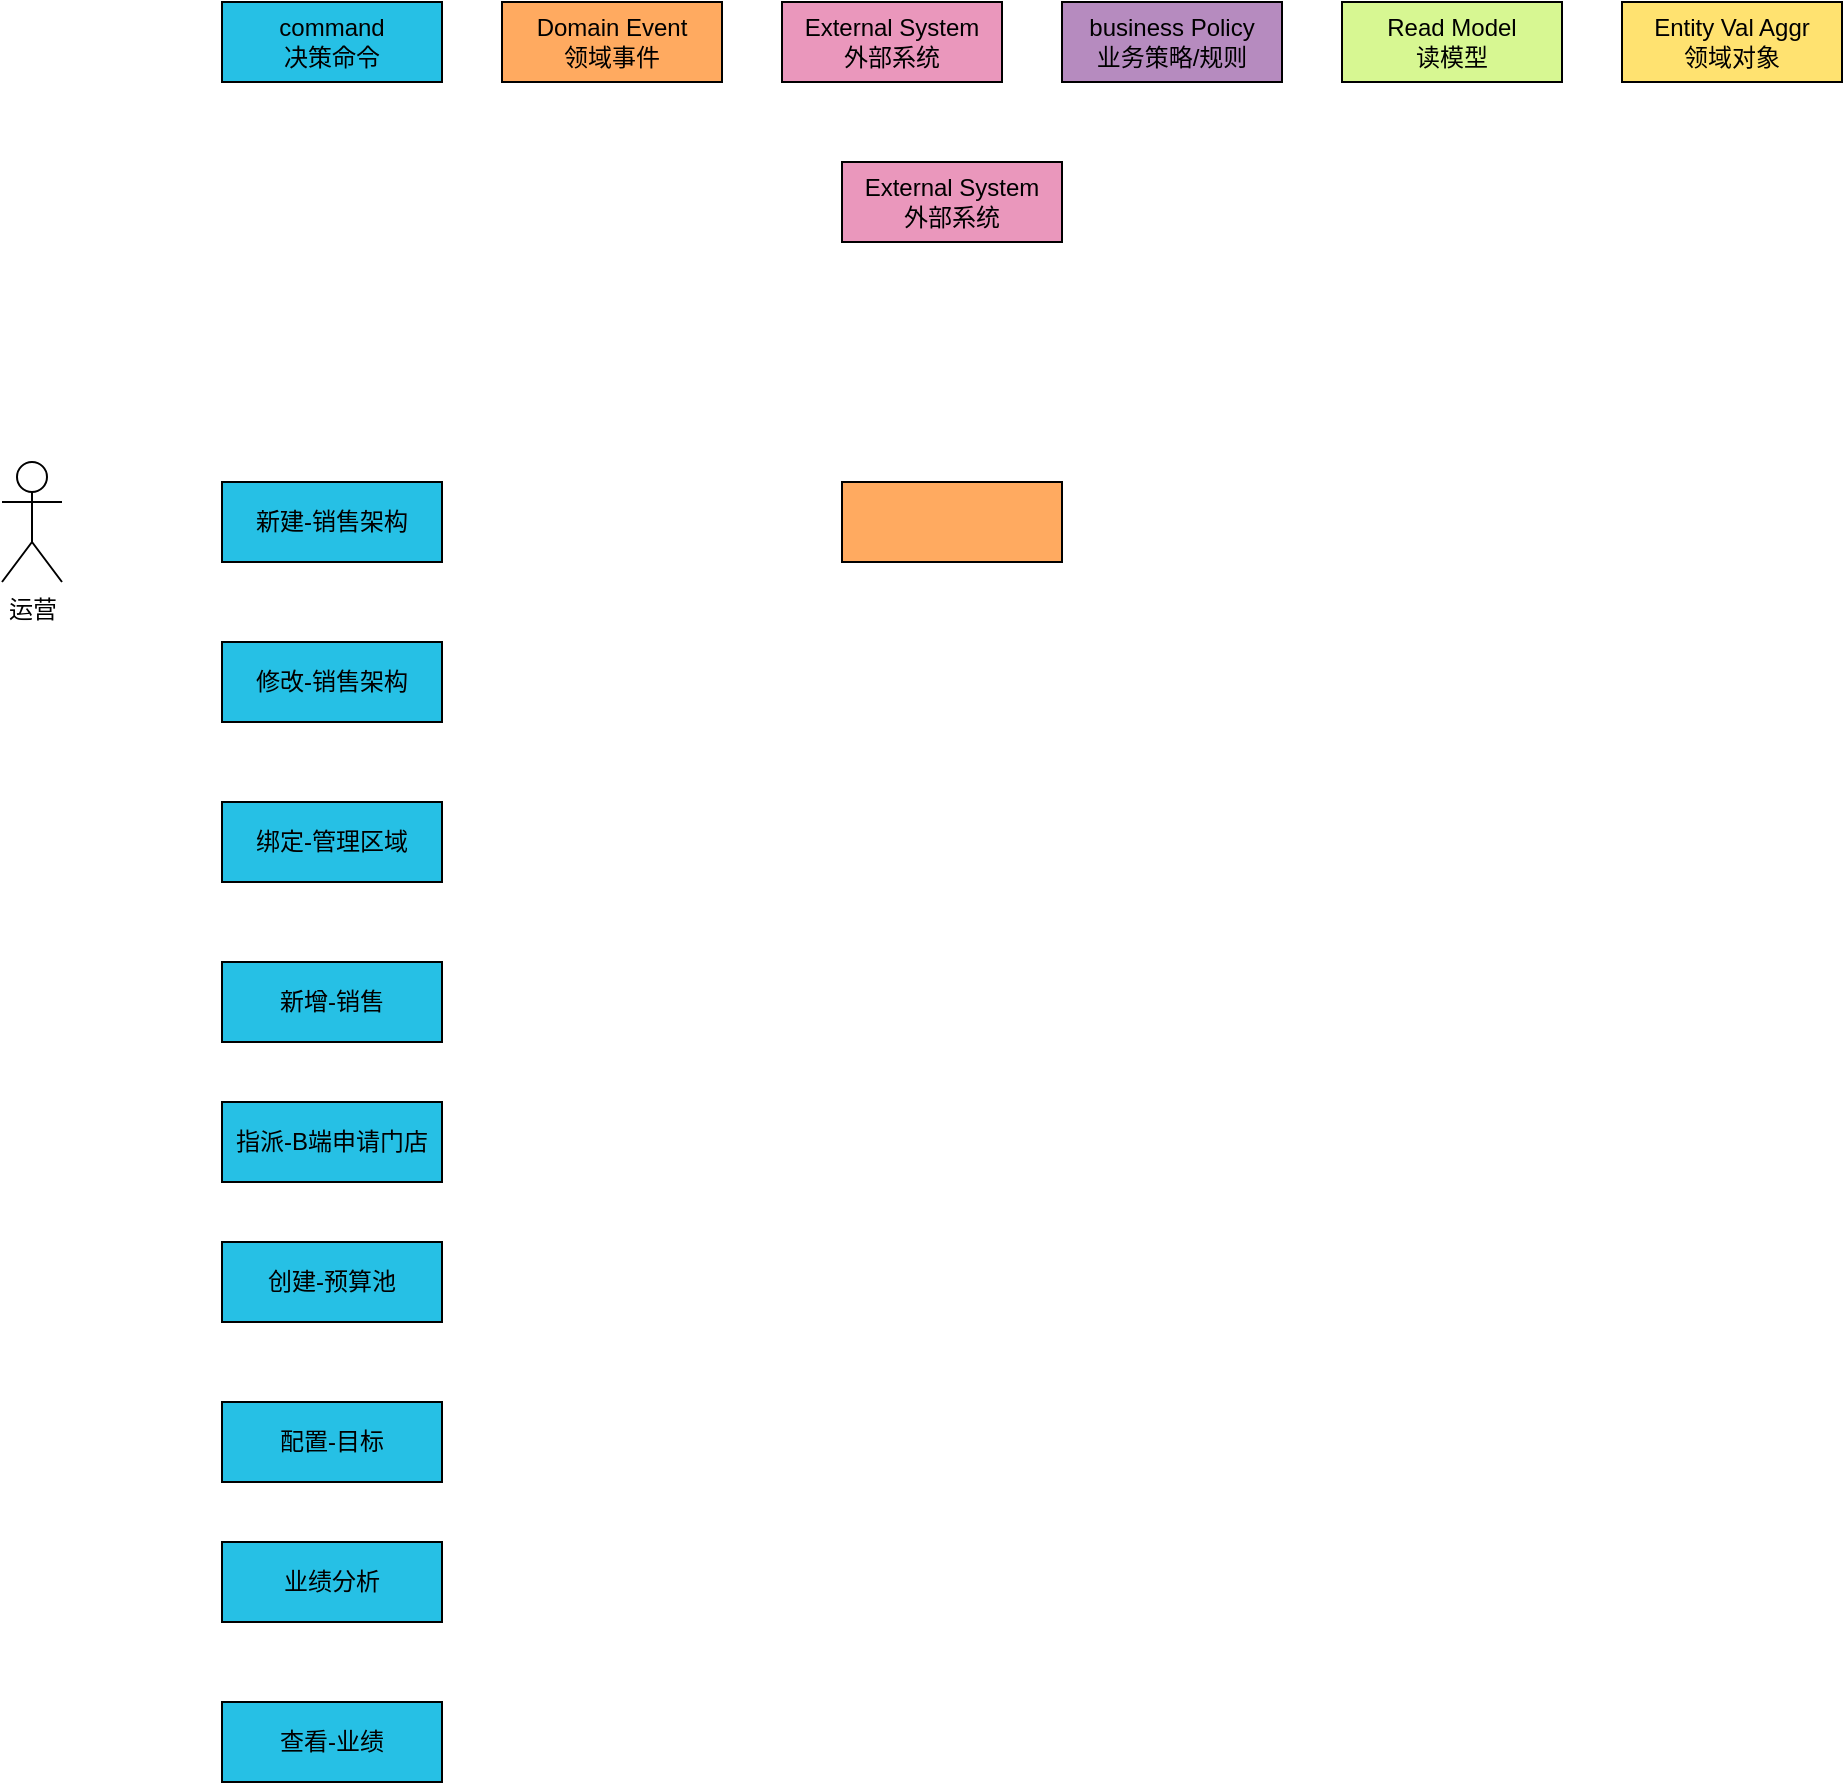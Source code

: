 <mxfile version="28.0.9">
  <diagram name="第 1 页" id="7w6zi9jCp_np2msTW12s">
    <mxGraphModel dx="731" dy="1044" grid="1" gridSize="10" guides="1" tooltips="1" connect="1" arrows="1" fold="1" page="1" pageScale="1" pageWidth="827" pageHeight="1169" math="0" shadow="0">
      <root>
        <mxCell id="0" />
        <mxCell id="1" parent="0" />
        <mxCell id="_sHUTvcMdDTdJ8EnGrEK-1" value="&lt;div&gt;&lt;font&gt;command&lt;/font&gt;&lt;/div&gt;&lt;font&gt;决策命令&lt;/font&gt;" style="rounded=0;whiteSpace=wrap;html=1;fillColor=#26C0E5;" parent="1" vertex="1">
          <mxGeometry x="160" y="80" width="110" height="40" as="geometry" />
        </mxCell>
        <mxCell id="_sHUTvcMdDTdJ8EnGrEK-2" value="&lt;font&gt;Domain Event&lt;/font&gt;&lt;div&gt;&lt;font&gt;领域事件&lt;/font&gt;&lt;/div&gt;" style="rounded=0;whiteSpace=wrap;html=1;fillColor=#FFAA60;" parent="1" vertex="1">
          <mxGeometry x="300" y="80" width="110" height="40" as="geometry" />
        </mxCell>
        <mxCell id="_sHUTvcMdDTdJ8EnGrEK-3" value="Read Model&lt;div&gt;读模型&lt;/div&gt;" style="rounded=0;whiteSpace=wrap;html=1;fillColor=#D7F792;" parent="1" vertex="1">
          <mxGeometry x="720" y="80" width="110" height="40" as="geometry" />
        </mxCell>
        <mxCell id="_sHUTvcMdDTdJ8EnGrEK-4" value="External System&lt;div&gt;外部系统&lt;/div&gt;" style="rounded=0;whiteSpace=wrap;html=1;fillColor=#EA97BC;" parent="1" vertex="1">
          <mxGeometry x="440" y="80" width="110" height="40" as="geometry" />
        </mxCell>
        <mxCell id="_sHUTvcMdDTdJ8EnGrEK-5" value="business Policy&lt;div&gt;业务策略/规则&lt;/div&gt;" style="rounded=0;whiteSpace=wrap;html=1;fillColor=#B68BBF;" parent="1" vertex="1">
          <mxGeometry x="580" y="80" width="110" height="40" as="geometry" />
        </mxCell>
        <mxCell id="_sHUTvcMdDTdJ8EnGrEK-8" value="&lt;font&gt;Entity Val Aggr&lt;/font&gt;&lt;div&gt;&lt;font&gt;领域对象&lt;/font&gt;&lt;/div&gt;" style="rounded=0;whiteSpace=wrap;html=1;fillColor=#FFE270;" parent="1" vertex="1">
          <mxGeometry x="860" y="80" width="110" height="40" as="geometry" />
        </mxCell>
        <mxCell id="sNWVwF46tpGVJdv4zzlN-1" value="运营" style="shape=umlActor;verticalLabelPosition=bottom;verticalAlign=top;html=1;outlineConnect=0;" parent="1" vertex="1">
          <mxGeometry x="50" y="310" width="30" height="60" as="geometry" />
        </mxCell>
        <mxCell id="sNWVwF46tpGVJdv4zzlN-2" value="新建-销售架构" style="rounded=0;whiteSpace=wrap;html=1;fillColor=#26C0E5;" parent="1" vertex="1">
          <mxGeometry x="160" y="320" width="110" height="40" as="geometry" />
        </mxCell>
        <mxCell id="sNWVwF46tpGVJdv4zzlN-3" value="修改-销售架构" style="rounded=0;whiteSpace=wrap;html=1;fillColor=#26C0E5;" parent="1" vertex="1">
          <mxGeometry x="160" y="400" width="110" height="40" as="geometry" />
        </mxCell>
        <mxCell id="sNWVwF46tpGVJdv4zzlN-4" value="绑定-管理区域" style="rounded=0;whiteSpace=wrap;html=1;fillColor=#26C0E5;" parent="1" vertex="1">
          <mxGeometry x="160" y="480" width="110" height="40" as="geometry" />
        </mxCell>
        <mxCell id="sNWVwF46tpGVJdv4zzlN-6" value="新增-销售" style="rounded=0;whiteSpace=wrap;html=1;fillColor=#26C0E5;" parent="1" vertex="1">
          <mxGeometry x="160" y="560" width="110" height="40" as="geometry" />
        </mxCell>
        <mxCell id="sNWVwF46tpGVJdv4zzlN-7" value="创建-预算池" style="rounded=0;whiteSpace=wrap;html=1;fillColor=#26C0E5;" parent="1" vertex="1">
          <mxGeometry x="160" y="700" width="110" height="40" as="geometry" />
        </mxCell>
        <mxCell id="sNWVwF46tpGVJdv4zzlN-8" value="External System&lt;div&gt;外部系统&lt;/div&gt;" style="rounded=0;whiteSpace=wrap;html=1;fillColor=#EA97BC;" parent="1" vertex="1">
          <mxGeometry x="470" y="160" width="110" height="40" as="geometry" />
        </mxCell>
        <mxCell id="sNWVwF46tpGVJdv4zzlN-9" value="" style="rounded=0;whiteSpace=wrap;html=1;fillColor=#FFAA60;" parent="1" vertex="1">
          <mxGeometry x="470" y="320" width="110" height="40" as="geometry" />
        </mxCell>
        <mxCell id="sNWVwF46tpGVJdv4zzlN-10" value="指派-B端申请门店" style="rounded=0;whiteSpace=wrap;html=1;fillColor=#26C0E5;" parent="1" vertex="1">
          <mxGeometry x="160" y="630" width="110" height="40" as="geometry" />
        </mxCell>
        <mxCell id="sNWVwF46tpGVJdv4zzlN-11" value="配置-目标" style="rounded=0;whiteSpace=wrap;html=1;fillColor=#26C0E5;" parent="1" vertex="1">
          <mxGeometry x="160" y="780" width="110" height="40" as="geometry" />
        </mxCell>
        <mxCell id="sNWVwF46tpGVJdv4zzlN-12" value="业绩分析" style="rounded=0;whiteSpace=wrap;html=1;fillColor=#26C0E5;" parent="1" vertex="1">
          <mxGeometry x="160" y="850" width="110" height="40" as="geometry" />
        </mxCell>
        <mxCell id="CuO03zdZ_H9ETCIROUNS-1" value="查看-业绩" style="rounded=0;whiteSpace=wrap;html=1;fillColor=#26C0E5;" vertex="1" parent="1">
          <mxGeometry x="160" y="930" width="110" height="40" as="geometry" />
        </mxCell>
      </root>
    </mxGraphModel>
  </diagram>
</mxfile>
